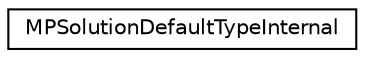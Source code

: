 digraph "Graphical Class Hierarchy"
{
 // LATEX_PDF_SIZE
  edge [fontname="Helvetica",fontsize="10",labelfontname="Helvetica",labelfontsize="10"];
  node [fontname="Helvetica",fontsize="10",shape=record];
  rankdir="LR";
  Node0 [label="MPSolutionDefaultTypeInternal",height=0.2,width=0.4,color="black", fillcolor="white", style="filled",URL="$structoperations__research_1_1_m_p_solution_default_type_internal.html",tooltip=" "];
}
